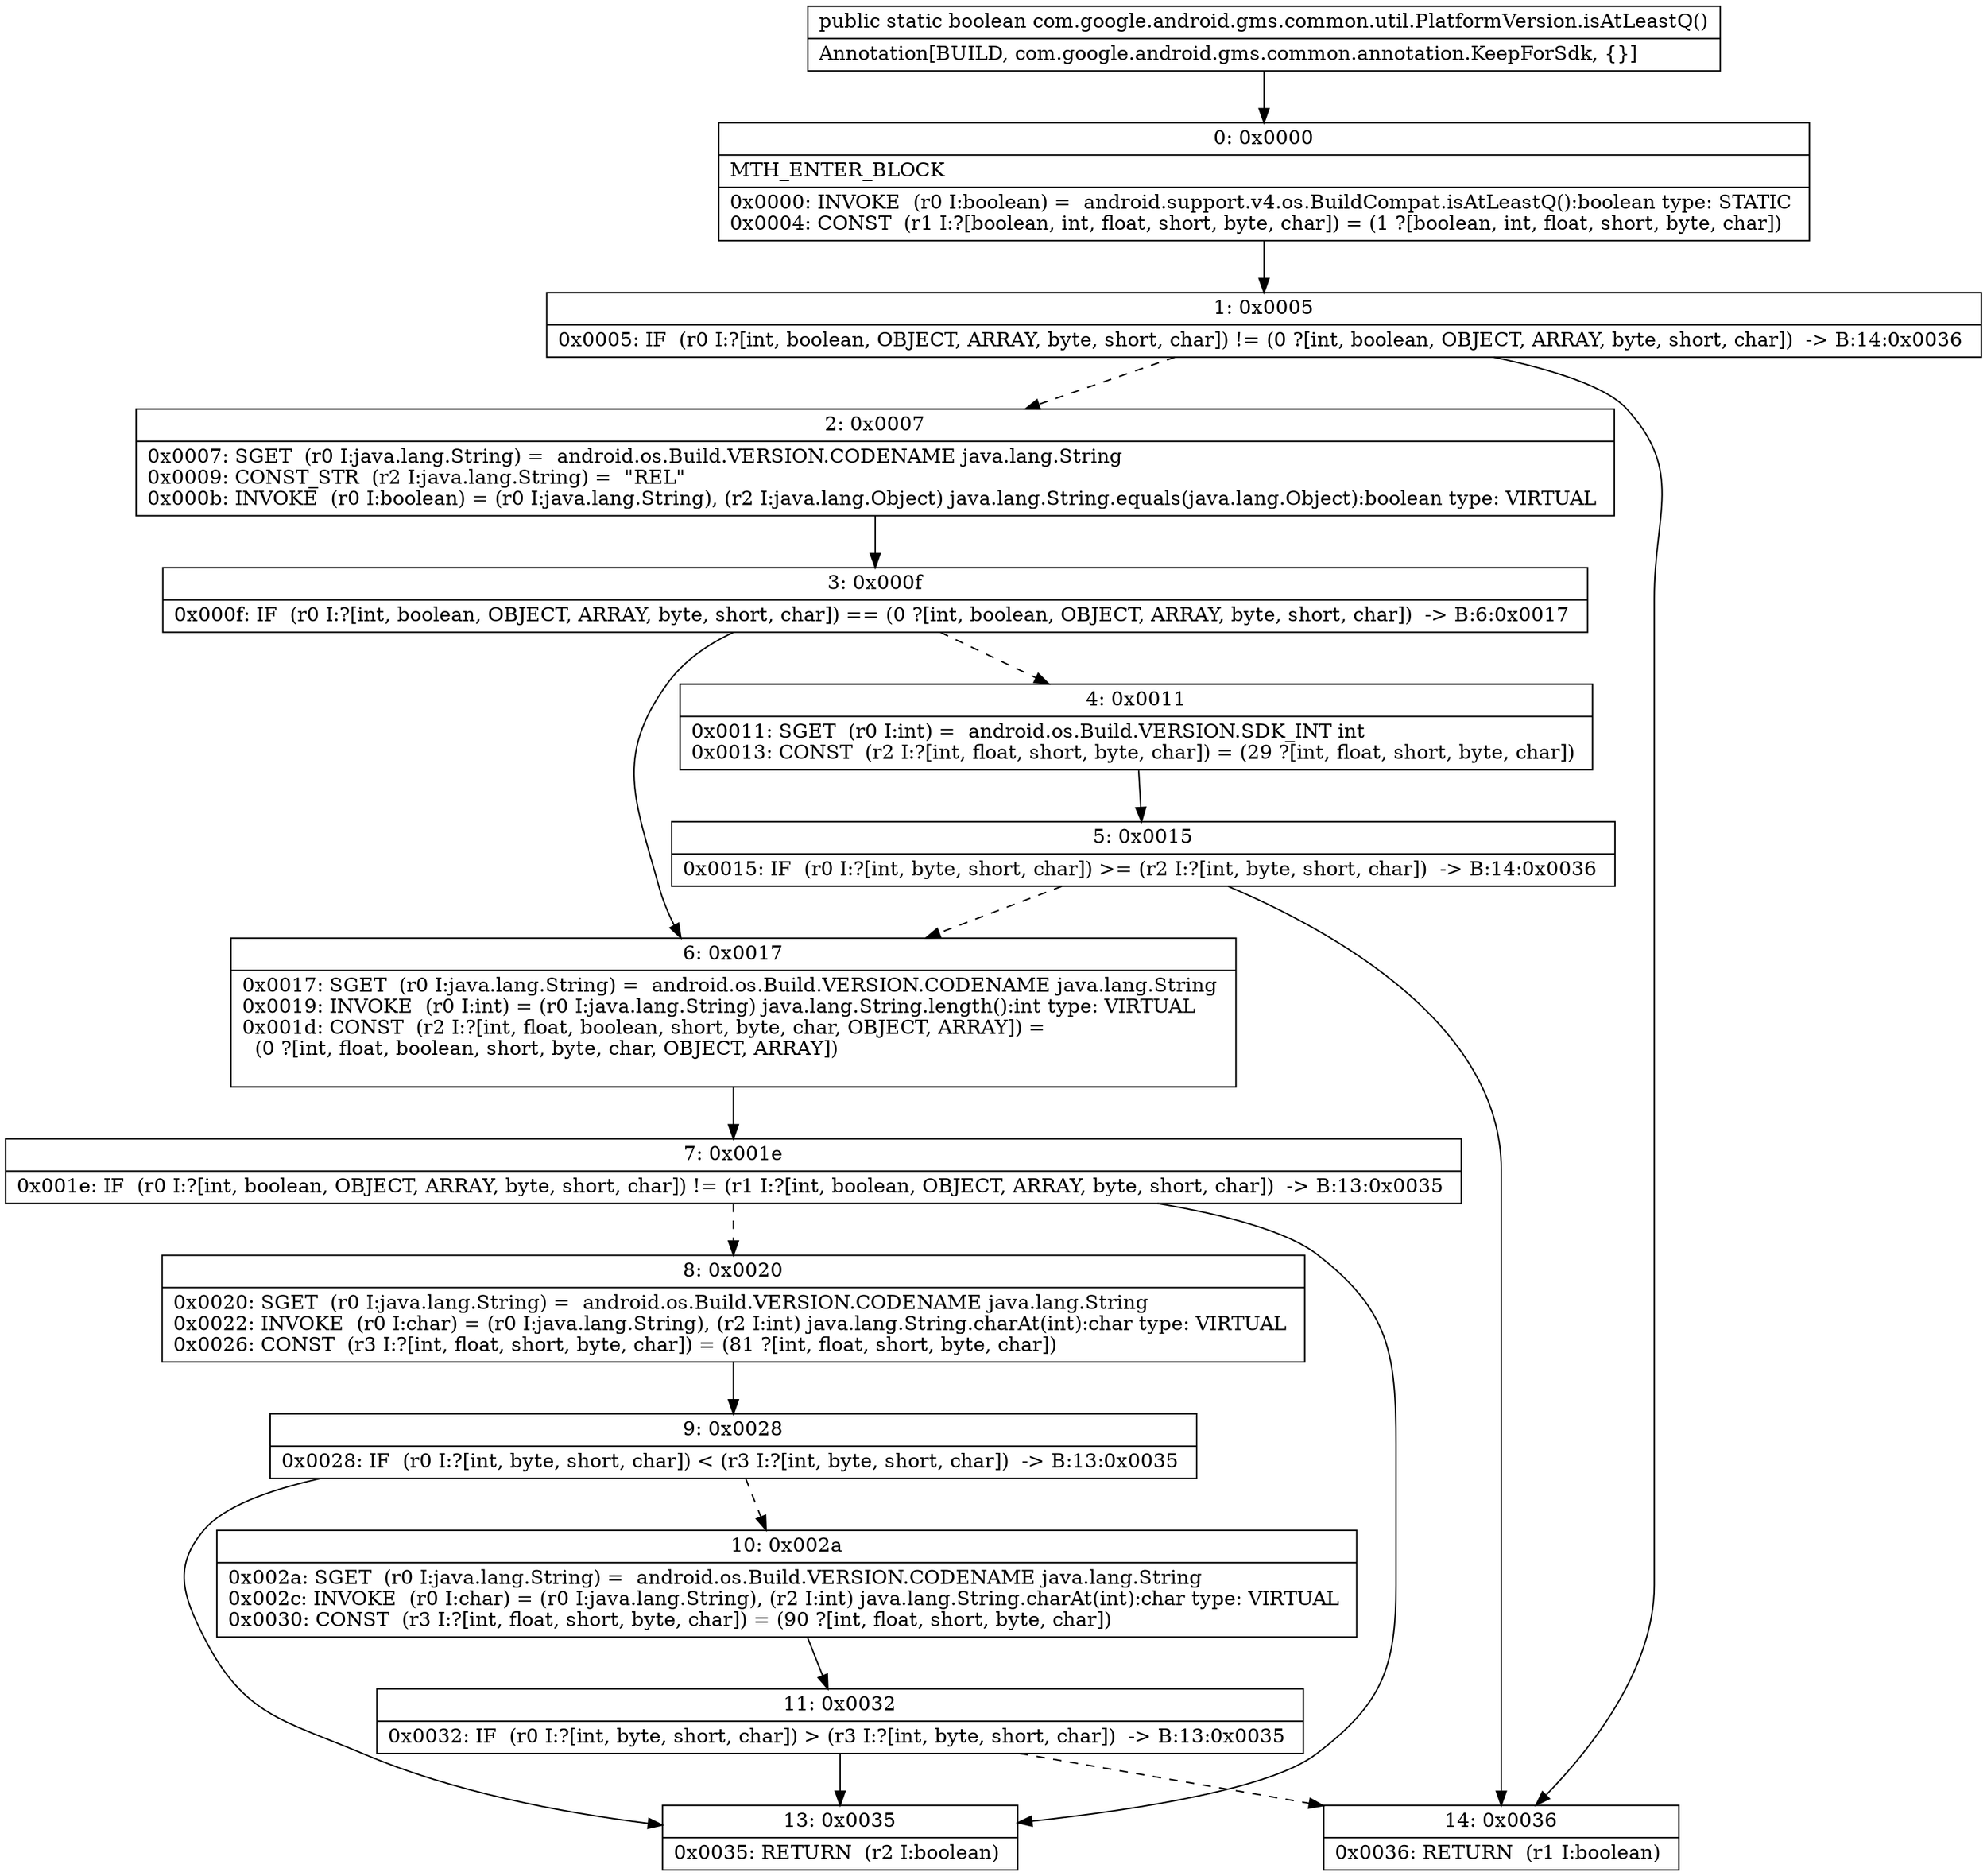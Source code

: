 digraph "CFG forcom.google.android.gms.common.util.PlatformVersion.isAtLeastQ()Z" {
Node_0 [shape=record,label="{0\:\ 0x0000|MTH_ENTER_BLOCK\l|0x0000: INVOKE  (r0 I:boolean) =  android.support.v4.os.BuildCompat.isAtLeastQ():boolean type: STATIC \l0x0004: CONST  (r1 I:?[boolean, int, float, short, byte, char]) = (1 ?[boolean, int, float, short, byte, char]) \l}"];
Node_1 [shape=record,label="{1\:\ 0x0005|0x0005: IF  (r0 I:?[int, boolean, OBJECT, ARRAY, byte, short, char]) != (0 ?[int, boolean, OBJECT, ARRAY, byte, short, char])  \-\> B:14:0x0036 \l}"];
Node_2 [shape=record,label="{2\:\ 0x0007|0x0007: SGET  (r0 I:java.lang.String) =  android.os.Build.VERSION.CODENAME java.lang.String \l0x0009: CONST_STR  (r2 I:java.lang.String) =  \"REL\" \l0x000b: INVOKE  (r0 I:boolean) = (r0 I:java.lang.String), (r2 I:java.lang.Object) java.lang.String.equals(java.lang.Object):boolean type: VIRTUAL \l}"];
Node_3 [shape=record,label="{3\:\ 0x000f|0x000f: IF  (r0 I:?[int, boolean, OBJECT, ARRAY, byte, short, char]) == (0 ?[int, boolean, OBJECT, ARRAY, byte, short, char])  \-\> B:6:0x0017 \l}"];
Node_4 [shape=record,label="{4\:\ 0x0011|0x0011: SGET  (r0 I:int) =  android.os.Build.VERSION.SDK_INT int \l0x0013: CONST  (r2 I:?[int, float, short, byte, char]) = (29 ?[int, float, short, byte, char]) \l}"];
Node_5 [shape=record,label="{5\:\ 0x0015|0x0015: IF  (r0 I:?[int, byte, short, char]) \>= (r2 I:?[int, byte, short, char])  \-\> B:14:0x0036 \l}"];
Node_6 [shape=record,label="{6\:\ 0x0017|0x0017: SGET  (r0 I:java.lang.String) =  android.os.Build.VERSION.CODENAME java.lang.String \l0x0019: INVOKE  (r0 I:int) = (r0 I:java.lang.String) java.lang.String.length():int type: VIRTUAL \l0x001d: CONST  (r2 I:?[int, float, boolean, short, byte, char, OBJECT, ARRAY]) = \l  (0 ?[int, float, boolean, short, byte, char, OBJECT, ARRAY])\l \l}"];
Node_7 [shape=record,label="{7\:\ 0x001e|0x001e: IF  (r0 I:?[int, boolean, OBJECT, ARRAY, byte, short, char]) != (r1 I:?[int, boolean, OBJECT, ARRAY, byte, short, char])  \-\> B:13:0x0035 \l}"];
Node_8 [shape=record,label="{8\:\ 0x0020|0x0020: SGET  (r0 I:java.lang.String) =  android.os.Build.VERSION.CODENAME java.lang.String \l0x0022: INVOKE  (r0 I:char) = (r0 I:java.lang.String), (r2 I:int) java.lang.String.charAt(int):char type: VIRTUAL \l0x0026: CONST  (r3 I:?[int, float, short, byte, char]) = (81 ?[int, float, short, byte, char]) \l}"];
Node_9 [shape=record,label="{9\:\ 0x0028|0x0028: IF  (r0 I:?[int, byte, short, char]) \< (r3 I:?[int, byte, short, char])  \-\> B:13:0x0035 \l}"];
Node_10 [shape=record,label="{10\:\ 0x002a|0x002a: SGET  (r0 I:java.lang.String) =  android.os.Build.VERSION.CODENAME java.lang.String \l0x002c: INVOKE  (r0 I:char) = (r0 I:java.lang.String), (r2 I:int) java.lang.String.charAt(int):char type: VIRTUAL \l0x0030: CONST  (r3 I:?[int, float, short, byte, char]) = (90 ?[int, float, short, byte, char]) \l}"];
Node_11 [shape=record,label="{11\:\ 0x0032|0x0032: IF  (r0 I:?[int, byte, short, char]) \> (r3 I:?[int, byte, short, char])  \-\> B:13:0x0035 \l}"];
Node_13 [shape=record,label="{13\:\ 0x0035|0x0035: RETURN  (r2 I:boolean) \l}"];
Node_14 [shape=record,label="{14\:\ 0x0036|0x0036: RETURN  (r1 I:boolean) \l}"];
MethodNode[shape=record,label="{public static boolean com.google.android.gms.common.util.PlatformVersion.isAtLeastQ()  | Annotation[BUILD, com.google.android.gms.common.annotation.KeepForSdk, \{\}]\l}"];
MethodNode -> Node_0;
Node_0 -> Node_1;
Node_1 -> Node_2[style=dashed];
Node_1 -> Node_14;
Node_2 -> Node_3;
Node_3 -> Node_4[style=dashed];
Node_3 -> Node_6;
Node_4 -> Node_5;
Node_5 -> Node_6[style=dashed];
Node_5 -> Node_14;
Node_6 -> Node_7;
Node_7 -> Node_8[style=dashed];
Node_7 -> Node_13;
Node_8 -> Node_9;
Node_9 -> Node_10[style=dashed];
Node_9 -> Node_13;
Node_10 -> Node_11;
Node_11 -> Node_13;
Node_11 -> Node_14[style=dashed];
}

